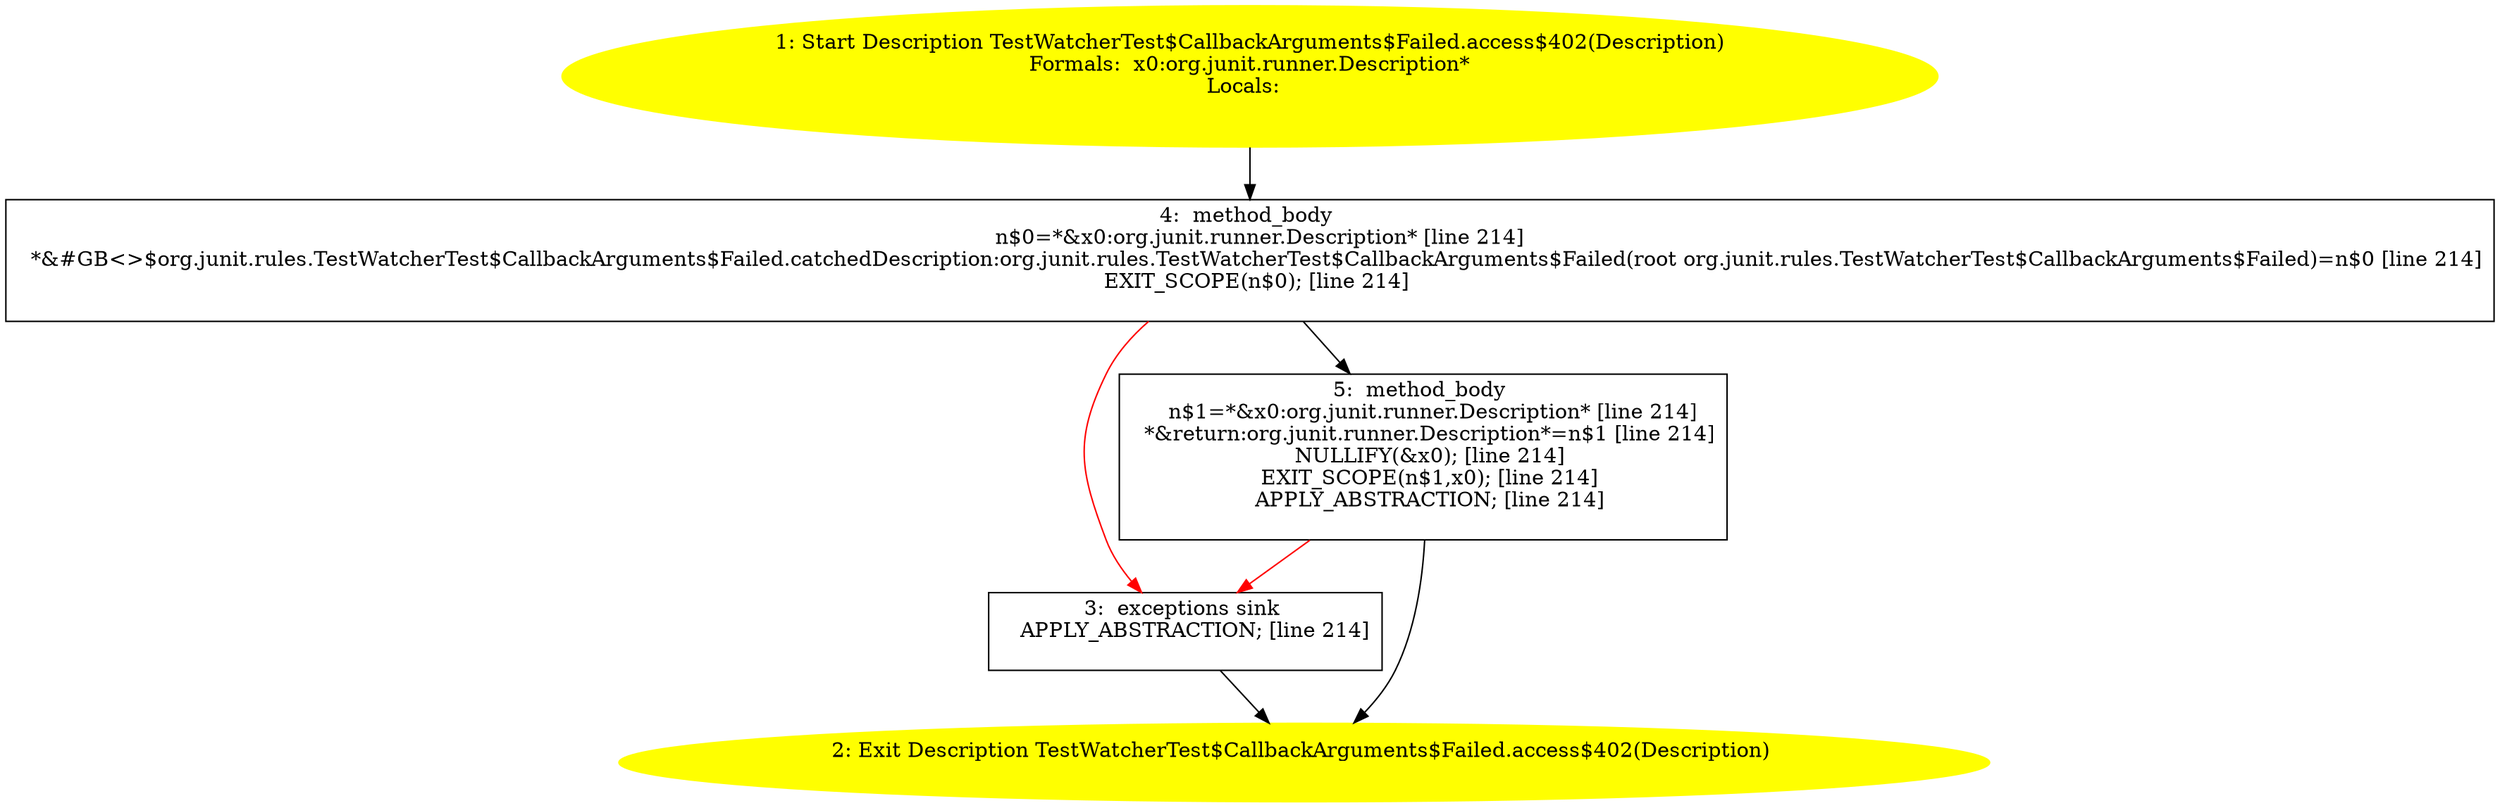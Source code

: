 /* @generated */
digraph cfg {
"org.junit.rules.TestWatcherTest$CallbackArguments$Failed.access$402(org.junit.runner.Description):or.0d6e9232c49166da4c2dde6159cd8f57_1" [label="1: Start Description TestWatcherTest$CallbackArguments$Failed.access$402(Description)\nFormals:  x0:org.junit.runner.Description*\nLocals:  \n  " color=yellow style=filled]
	

	 "org.junit.rules.TestWatcherTest$CallbackArguments$Failed.access$402(org.junit.runner.Description):or.0d6e9232c49166da4c2dde6159cd8f57_1" -> "org.junit.rules.TestWatcherTest$CallbackArguments$Failed.access$402(org.junit.runner.Description):or.0d6e9232c49166da4c2dde6159cd8f57_4" ;
"org.junit.rules.TestWatcherTest$CallbackArguments$Failed.access$402(org.junit.runner.Description):or.0d6e9232c49166da4c2dde6159cd8f57_2" [label="2: Exit Description TestWatcherTest$CallbackArguments$Failed.access$402(Description) \n  " color=yellow style=filled]
	

"org.junit.rules.TestWatcherTest$CallbackArguments$Failed.access$402(org.junit.runner.Description):or.0d6e9232c49166da4c2dde6159cd8f57_3" [label="3:  exceptions sink \n   APPLY_ABSTRACTION; [line 214]\n " shape="box"]
	

	 "org.junit.rules.TestWatcherTest$CallbackArguments$Failed.access$402(org.junit.runner.Description):or.0d6e9232c49166da4c2dde6159cd8f57_3" -> "org.junit.rules.TestWatcherTest$CallbackArguments$Failed.access$402(org.junit.runner.Description):or.0d6e9232c49166da4c2dde6159cd8f57_2" ;
"org.junit.rules.TestWatcherTest$CallbackArguments$Failed.access$402(org.junit.runner.Description):or.0d6e9232c49166da4c2dde6159cd8f57_4" [label="4:  method_body \n   n$0=*&x0:org.junit.runner.Description* [line 214]\n  *&#GB<>$org.junit.rules.TestWatcherTest$CallbackArguments$Failed.catchedDescription:org.junit.rules.TestWatcherTest$CallbackArguments$Failed(root org.junit.rules.TestWatcherTest$CallbackArguments$Failed)=n$0 [line 214]\n  EXIT_SCOPE(n$0); [line 214]\n " shape="box"]
	

	 "org.junit.rules.TestWatcherTest$CallbackArguments$Failed.access$402(org.junit.runner.Description):or.0d6e9232c49166da4c2dde6159cd8f57_4" -> "org.junit.rules.TestWatcherTest$CallbackArguments$Failed.access$402(org.junit.runner.Description):or.0d6e9232c49166da4c2dde6159cd8f57_5" ;
	 "org.junit.rules.TestWatcherTest$CallbackArguments$Failed.access$402(org.junit.runner.Description):or.0d6e9232c49166da4c2dde6159cd8f57_4" -> "org.junit.rules.TestWatcherTest$CallbackArguments$Failed.access$402(org.junit.runner.Description):or.0d6e9232c49166da4c2dde6159cd8f57_3" [color="red" ];
"org.junit.rules.TestWatcherTest$CallbackArguments$Failed.access$402(org.junit.runner.Description):or.0d6e9232c49166da4c2dde6159cd8f57_5" [label="5:  method_body \n   n$1=*&x0:org.junit.runner.Description* [line 214]\n  *&return:org.junit.runner.Description*=n$1 [line 214]\n  NULLIFY(&x0); [line 214]\n  EXIT_SCOPE(n$1,x0); [line 214]\n  APPLY_ABSTRACTION; [line 214]\n " shape="box"]
	

	 "org.junit.rules.TestWatcherTest$CallbackArguments$Failed.access$402(org.junit.runner.Description):or.0d6e9232c49166da4c2dde6159cd8f57_5" -> "org.junit.rules.TestWatcherTest$CallbackArguments$Failed.access$402(org.junit.runner.Description):or.0d6e9232c49166da4c2dde6159cd8f57_2" ;
	 "org.junit.rules.TestWatcherTest$CallbackArguments$Failed.access$402(org.junit.runner.Description):or.0d6e9232c49166da4c2dde6159cd8f57_5" -> "org.junit.rules.TestWatcherTest$CallbackArguments$Failed.access$402(org.junit.runner.Description):or.0d6e9232c49166da4c2dde6159cd8f57_3" [color="red" ];
}
